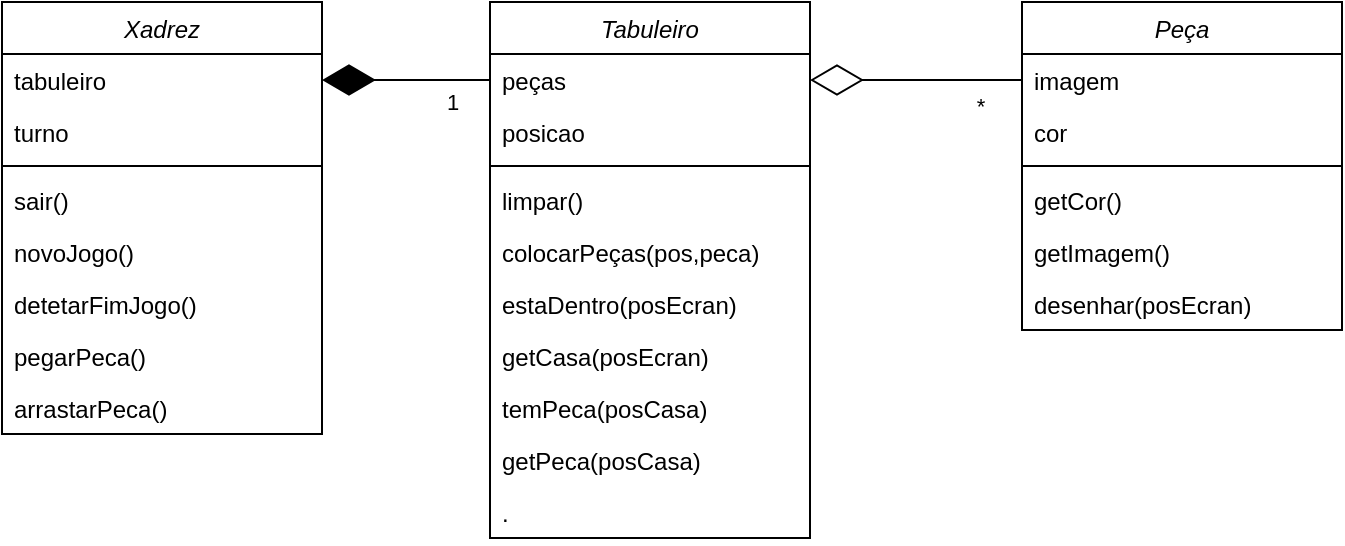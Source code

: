 <mxfile version="28.2.7">
  <diagram id="C5RBs43oDa-KdzZeNtuy" name="Page-1">
    <mxGraphModel dx="983" dy="512" grid="1" gridSize="10" guides="1" tooltips="1" connect="1" arrows="1" fold="1" page="1" pageScale="1" pageWidth="827" pageHeight="1169" math="0" shadow="0">
      <root>
        <mxCell id="WIyWlLk6GJQsqaUBKTNV-0" />
        <mxCell id="WIyWlLk6GJQsqaUBKTNV-1" parent="WIyWlLk6GJQsqaUBKTNV-0" />
        <mxCell id="zkfFHV4jXpPFQw0GAbJ--0" value="Xadrez" style="swimlane;fontStyle=2;align=center;verticalAlign=top;childLayout=stackLayout;horizontal=1;startSize=26;horizontalStack=0;resizeParent=1;resizeLast=0;collapsible=1;marginBottom=0;rounded=0;shadow=0;strokeWidth=1;" parent="WIyWlLk6GJQsqaUBKTNV-1" vertex="1">
          <mxGeometry x="170" y="120" width="160" height="216" as="geometry">
            <mxRectangle x="230" y="140" width="160" height="26" as="alternateBounds" />
          </mxGeometry>
        </mxCell>
        <mxCell id="zkfFHV4jXpPFQw0GAbJ--1" value="tabuleiro" style="text;align=left;verticalAlign=top;spacingLeft=4;spacingRight=4;overflow=hidden;rotatable=0;points=[[0,0.5],[1,0.5]];portConstraint=eastwest;" parent="zkfFHV4jXpPFQw0GAbJ--0" vertex="1">
          <mxGeometry y="26" width="160" height="26" as="geometry" />
        </mxCell>
        <mxCell id="ol8sgVpd1l-59djy78Z6-18" value="turno" style="text;align=left;verticalAlign=top;spacingLeft=4;spacingRight=4;overflow=hidden;rotatable=0;points=[[0,0.5],[1,0.5]];portConstraint=eastwest;" parent="zkfFHV4jXpPFQw0GAbJ--0" vertex="1">
          <mxGeometry y="52" width="160" height="26" as="geometry" />
        </mxCell>
        <mxCell id="zkfFHV4jXpPFQw0GAbJ--4" value="" style="line;html=1;strokeWidth=1;align=left;verticalAlign=middle;spacingTop=-1;spacingLeft=3;spacingRight=3;rotatable=0;labelPosition=right;points=[];portConstraint=eastwest;" parent="zkfFHV4jXpPFQw0GAbJ--0" vertex="1">
          <mxGeometry y="78" width="160" height="8" as="geometry" />
        </mxCell>
        <mxCell id="zkfFHV4jXpPFQw0GAbJ--5" value="sair()&#xa;" style="text;align=left;verticalAlign=top;spacingLeft=4;spacingRight=4;overflow=hidden;rotatable=0;points=[[0,0.5],[1,0.5]];portConstraint=eastwest;" parent="zkfFHV4jXpPFQw0GAbJ--0" vertex="1">
          <mxGeometry y="86" width="160" height="26" as="geometry" />
        </mxCell>
        <mxCell id="EjrIJKsefvmad18FywGs-0" value="novoJogo()" style="text;align=left;verticalAlign=top;spacingLeft=4;spacingRight=4;overflow=hidden;rotatable=0;points=[[0,0.5],[1,0.5]];portConstraint=eastwest;" parent="zkfFHV4jXpPFQw0GAbJ--0" vertex="1">
          <mxGeometry y="112" width="160" height="26" as="geometry" />
        </mxCell>
        <mxCell id="ol8sgVpd1l-59djy78Z6-19" value="detetarFimJogo()" style="text;align=left;verticalAlign=top;spacingLeft=4;spacingRight=4;overflow=hidden;rotatable=0;points=[[0,0.5],[1,0.5]];portConstraint=eastwest;" parent="zkfFHV4jXpPFQw0GAbJ--0" vertex="1">
          <mxGeometry y="138" width="160" height="26" as="geometry" />
        </mxCell>
        <mxCell id="nZEUUSbiLBJAOMQGafyW-0" value="pegarPeca()" style="text;align=left;verticalAlign=top;spacingLeft=4;spacingRight=4;overflow=hidden;rotatable=0;points=[[0,0.5],[1,0.5]];portConstraint=eastwest;" vertex="1" parent="zkfFHV4jXpPFQw0GAbJ--0">
          <mxGeometry y="164" width="160" height="26" as="geometry" />
        </mxCell>
        <mxCell id="nZEUUSbiLBJAOMQGafyW-2" value="arrastarPeca()" style="text;align=left;verticalAlign=top;spacingLeft=4;spacingRight=4;overflow=hidden;rotatable=0;points=[[0,0.5],[1,0.5]];portConstraint=eastwest;" vertex="1" parent="zkfFHV4jXpPFQw0GAbJ--0">
          <mxGeometry y="190" width="160" height="26" as="geometry" />
        </mxCell>
        <mxCell id="EjrIJKsefvmad18FywGs-1" value="Tabuleiro" style="swimlane;fontStyle=2;align=center;verticalAlign=top;childLayout=stackLayout;horizontal=1;startSize=26;horizontalStack=0;resizeParent=1;resizeLast=0;collapsible=1;marginBottom=0;rounded=0;shadow=0;strokeWidth=1;" parent="WIyWlLk6GJQsqaUBKTNV-1" vertex="1">
          <mxGeometry x="414" y="120" width="160" height="268" as="geometry">
            <mxRectangle x="230" y="140" width="160" height="26" as="alternateBounds" />
          </mxGeometry>
        </mxCell>
        <mxCell id="EjrIJKsefvmad18FywGs-2" value="peças" style="text;align=left;verticalAlign=top;spacingLeft=4;spacingRight=4;overflow=hidden;rotatable=0;points=[[0,0.5],[1,0.5]];portConstraint=eastwest;" parent="EjrIJKsefvmad18FywGs-1" vertex="1">
          <mxGeometry y="26" width="160" height="26" as="geometry" />
        </mxCell>
        <mxCell id="ol8sgVpd1l-59djy78Z6-30" value="posicao" style="text;align=left;verticalAlign=top;spacingLeft=4;spacingRight=4;overflow=hidden;rotatable=0;points=[[0,0.5],[1,0.5]];portConstraint=eastwest;" parent="EjrIJKsefvmad18FywGs-1" vertex="1">
          <mxGeometry y="52" width="160" height="26" as="geometry" />
        </mxCell>
        <mxCell id="EjrIJKsefvmad18FywGs-3" value="" style="line;html=1;strokeWidth=1;align=left;verticalAlign=middle;spacingTop=-1;spacingLeft=3;spacingRight=3;rotatable=0;labelPosition=right;points=[];portConstraint=eastwest;" parent="EjrIJKsefvmad18FywGs-1" vertex="1">
          <mxGeometry y="78" width="160" height="8" as="geometry" />
        </mxCell>
        <mxCell id="EjrIJKsefvmad18FywGs-4" value="limpar()" style="text;align=left;verticalAlign=top;spacingLeft=4;spacingRight=4;overflow=hidden;rotatable=0;points=[[0,0.5],[1,0.5]];portConstraint=eastwest;" parent="EjrIJKsefvmad18FywGs-1" vertex="1">
          <mxGeometry y="86" width="160" height="26" as="geometry" />
        </mxCell>
        <mxCell id="ol8sgVpd1l-59djy78Z6-16" value="colocarPeças(pos,peca)" style="text;align=left;verticalAlign=top;spacingLeft=4;spacingRight=4;overflow=hidden;rotatable=0;points=[[0,0.5],[1,0.5]];portConstraint=eastwest;" parent="EjrIJKsefvmad18FywGs-1" vertex="1">
          <mxGeometry y="112" width="160" height="26" as="geometry" />
        </mxCell>
        <mxCell id="ol8sgVpd1l-59djy78Z6-28" value="estaDentro(posEcran)" style="text;align=left;verticalAlign=top;spacingLeft=4;spacingRight=4;overflow=hidden;rotatable=0;points=[[0,0.5],[1,0.5]];portConstraint=eastwest;" parent="EjrIJKsefvmad18FywGs-1" vertex="1">
          <mxGeometry y="138" width="160" height="26" as="geometry" />
        </mxCell>
        <mxCell id="ol8sgVpd1l-59djy78Z6-29" value="getCasa(posEcran)" style="text;align=left;verticalAlign=top;spacingLeft=4;spacingRight=4;overflow=hidden;rotatable=0;points=[[0,0.5],[1,0.5]];portConstraint=eastwest;" parent="EjrIJKsefvmad18FywGs-1" vertex="1">
          <mxGeometry y="164" width="160" height="26" as="geometry" />
        </mxCell>
        <mxCell id="nZEUUSbiLBJAOMQGafyW-1" value="temPeca(posCasa)" style="text;align=left;verticalAlign=top;spacingLeft=4;spacingRight=4;overflow=hidden;rotatable=0;points=[[0,0.5],[1,0.5]];portConstraint=eastwest;" vertex="1" parent="EjrIJKsefvmad18FywGs-1">
          <mxGeometry y="190" width="160" height="26" as="geometry" />
        </mxCell>
        <mxCell id="ol8sgVpd1l-59djy78Z6-27" value="getPeca(posCasa)" style="text;align=left;verticalAlign=top;spacingLeft=4;spacingRight=4;overflow=hidden;rotatable=0;points=[[0,0.5],[1,0.5]];portConstraint=eastwest;" parent="EjrIJKsefvmad18FywGs-1" vertex="1">
          <mxGeometry y="216" width="160" height="26" as="geometry" />
        </mxCell>
        <mxCell id="nZEUUSbiLBJAOMQGafyW-7" value="." style="text;align=left;verticalAlign=top;spacingLeft=4;spacingRight=4;overflow=hidden;rotatable=0;points=[[0,0.5],[1,0.5]];portConstraint=eastwest;" vertex="1" parent="EjrIJKsefvmad18FywGs-1">
          <mxGeometry y="242" width="160" height="26" as="geometry" />
        </mxCell>
        <mxCell id="EjrIJKsefvmad18FywGs-6" value="Peça" style="swimlane;fontStyle=2;align=center;verticalAlign=top;childLayout=stackLayout;horizontal=1;startSize=26;horizontalStack=0;resizeParent=1;resizeLast=0;collapsible=1;marginBottom=0;rounded=0;shadow=0;strokeWidth=1;" parent="WIyWlLk6GJQsqaUBKTNV-1" vertex="1">
          <mxGeometry x="680" y="120" width="160" height="164" as="geometry">
            <mxRectangle x="230" y="140" width="160" height="26" as="alternateBounds" />
          </mxGeometry>
        </mxCell>
        <mxCell id="EjrIJKsefvmad18FywGs-7" value="imagem" style="text;align=left;verticalAlign=top;spacingLeft=4;spacingRight=4;overflow=hidden;rotatable=0;points=[[0,0.5],[1,0.5]];portConstraint=eastwest;" parent="EjrIJKsefvmad18FywGs-6" vertex="1">
          <mxGeometry y="26" width="160" height="26" as="geometry" />
        </mxCell>
        <mxCell id="nZEUUSbiLBJAOMQGafyW-4" value="cor" style="text;align=left;verticalAlign=top;spacingLeft=4;spacingRight=4;overflow=hidden;rotatable=0;points=[[0,0.5],[1,0.5]];portConstraint=eastwest;" vertex="1" parent="EjrIJKsefvmad18FywGs-6">
          <mxGeometry y="52" width="160" height="26" as="geometry" />
        </mxCell>
        <mxCell id="EjrIJKsefvmad18FywGs-8" value="" style="line;html=1;strokeWidth=1;align=left;verticalAlign=middle;spacingTop=-1;spacingLeft=3;spacingRight=3;rotatable=0;labelPosition=right;points=[];portConstraint=eastwest;" parent="EjrIJKsefvmad18FywGs-6" vertex="1">
          <mxGeometry y="78" width="160" height="8" as="geometry" />
        </mxCell>
        <mxCell id="EjrIJKsefvmad18FywGs-10" value="getCor()" style="text;align=left;verticalAlign=top;spacingLeft=4;spacingRight=4;overflow=hidden;rotatable=0;points=[[0,0.5],[1,0.5]];portConstraint=eastwest;" parent="EjrIJKsefvmad18FywGs-6" vertex="1">
          <mxGeometry y="86" width="160" height="26" as="geometry" />
        </mxCell>
        <mxCell id="nZEUUSbiLBJAOMQGafyW-5" value="getImagem()" style="text;align=left;verticalAlign=top;spacingLeft=4;spacingRight=4;overflow=hidden;rotatable=0;points=[[0,0.5],[1,0.5]];portConstraint=eastwest;" vertex="1" parent="EjrIJKsefvmad18FywGs-6">
          <mxGeometry y="112" width="160" height="26" as="geometry" />
        </mxCell>
        <mxCell id="nZEUUSbiLBJAOMQGafyW-6" value="desenhar(posEcran)" style="text;align=left;verticalAlign=top;spacingLeft=4;spacingRight=4;overflow=hidden;rotatable=0;points=[[0,0.5],[1,0.5]];portConstraint=eastwest;" vertex="1" parent="EjrIJKsefvmad18FywGs-6">
          <mxGeometry y="138" width="160" height="26" as="geometry" />
        </mxCell>
        <mxCell id="ol8sgVpd1l-59djy78Z6-15" value="" style="endArrow=diamondThin;endFill=1;endSize=24;html=1;rounded=0;entryX=1;entryY=0.5;entryDx=0;entryDy=0;exitX=0;exitY=0.5;exitDx=0;exitDy=0;" parent="WIyWlLk6GJQsqaUBKTNV-1" source="EjrIJKsefvmad18FywGs-2" target="zkfFHV4jXpPFQw0GAbJ--1" edge="1">
          <mxGeometry width="160" relative="1" as="geometry">
            <mxPoint x="280" y="320" as="sourcePoint" />
            <mxPoint x="440" y="320" as="targetPoint" />
          </mxGeometry>
        </mxCell>
        <mxCell id="ol8sgVpd1l-59djy78Z6-20" value="1" style="edgeLabel;html=1;align=center;verticalAlign=middle;resizable=0;points=[];" parent="ol8sgVpd1l-59djy78Z6-15" vertex="1" connectable="0">
          <mxGeometry x="-0.53" relative="1" as="geometry">
            <mxPoint y="11" as="offset" />
          </mxGeometry>
        </mxCell>
        <mxCell id="ol8sgVpd1l-59djy78Z6-17" value="" style="endArrow=diamondThin;endFill=0;endSize=24;html=1;rounded=0;entryX=1;entryY=0.5;entryDx=0;entryDy=0;exitX=0;exitY=0.5;exitDx=0;exitDy=0;" parent="WIyWlLk6GJQsqaUBKTNV-1" source="EjrIJKsefvmad18FywGs-7" target="EjrIJKsefvmad18FywGs-2" edge="1">
          <mxGeometry width="160" relative="1" as="geometry">
            <mxPoint x="450" y="290" as="sourcePoint" />
            <mxPoint x="610" y="290" as="targetPoint" />
          </mxGeometry>
        </mxCell>
        <mxCell id="ol8sgVpd1l-59djy78Z6-21" value="*" style="edgeLabel;html=1;align=center;verticalAlign=middle;resizable=0;points=[];" parent="ol8sgVpd1l-59djy78Z6-17" vertex="1" connectable="0">
          <mxGeometry x="-0.605" relative="1" as="geometry">
            <mxPoint y="13" as="offset" />
          </mxGeometry>
        </mxCell>
      </root>
    </mxGraphModel>
  </diagram>
</mxfile>
